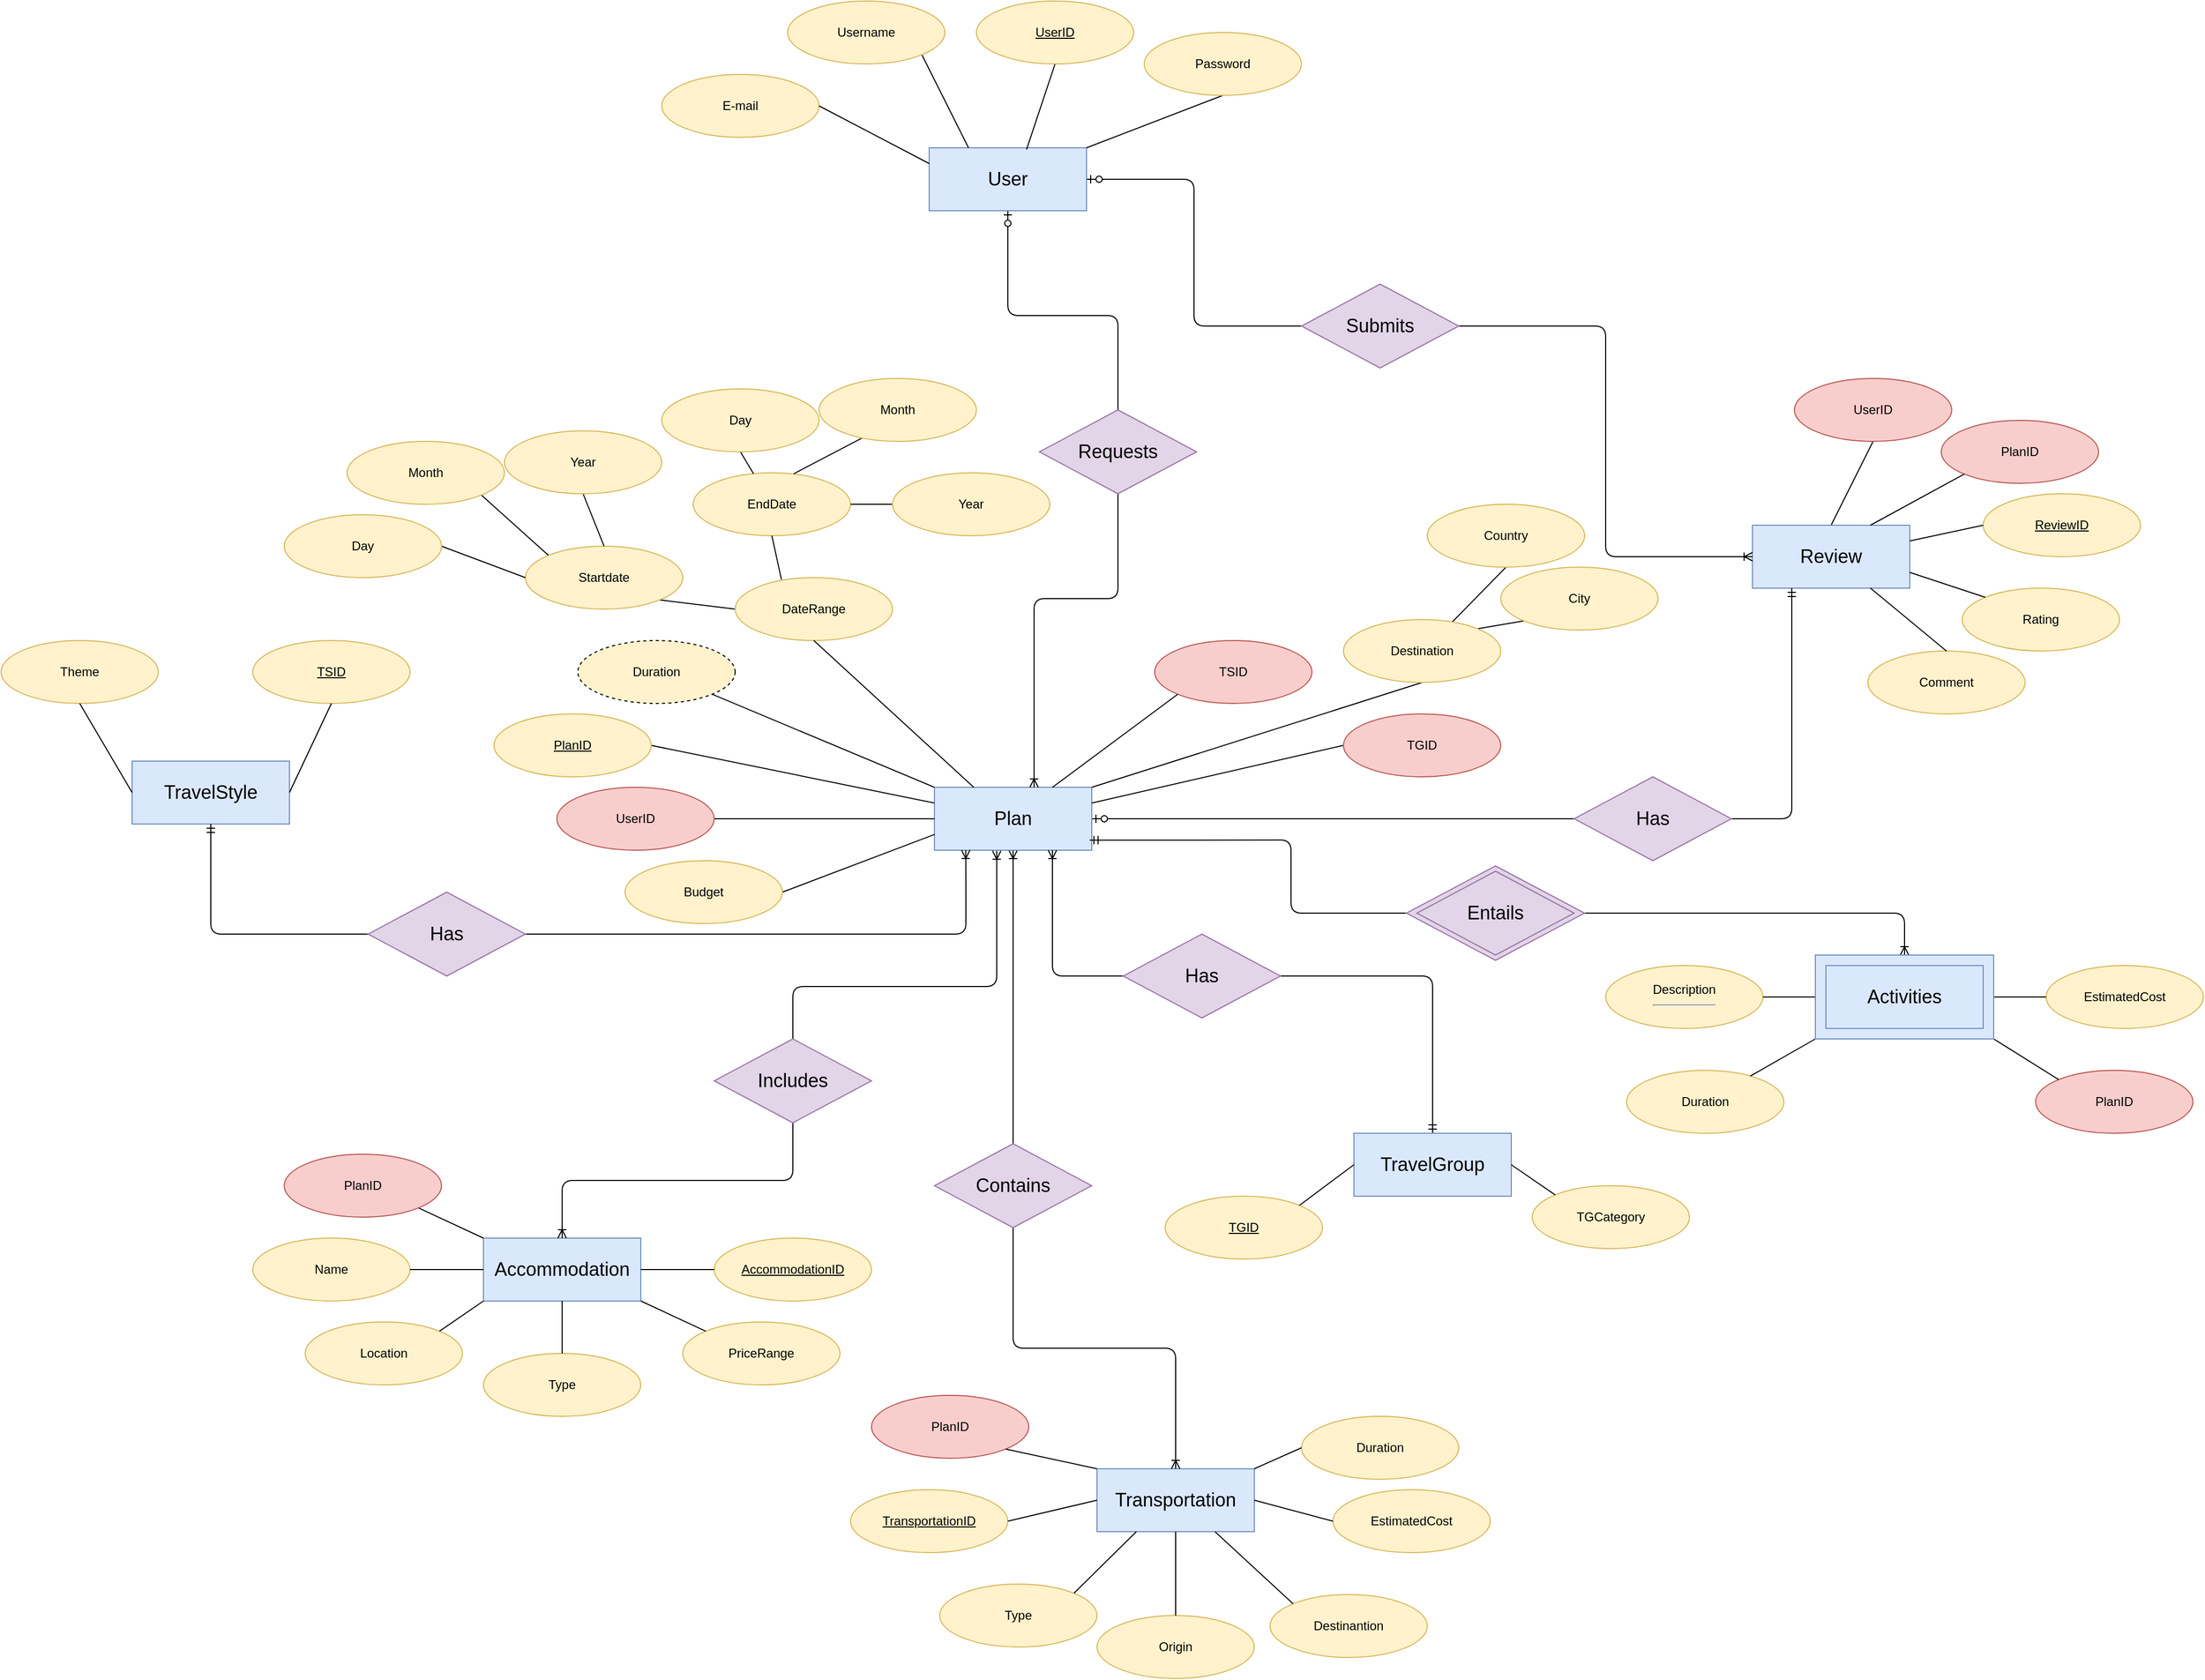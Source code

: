 <mxfile version="24.4.0" type="device">
  <diagram id="R2lEEEUBdFMjLlhIrx00" name="Page-1">
    <mxGraphModel dx="3500" dy="2097" grid="1" gridSize="10" guides="1" tooltips="1" connect="1" arrows="1" fold="1" page="1" pageScale="1" pageWidth="1920" pageHeight="1200" math="0" shadow="0" extFonts="Permanent Marker^https://fonts.googleapis.com/css?family=Permanent+Marker">
      <root>
        <mxCell id="0" />
        <mxCell id="1" parent="0" />
        <mxCell id="UQRfkEOlzrfQVvjRMX5c-15" style="edgeStyle=orthogonalEdgeStyle;rounded=1;orthogonalLoop=1;jettySize=auto;html=1;entryX=0.5;entryY=1;entryDx=0;entryDy=0;endArrow=ERzeroToOne;endFill=0;exitX=0.5;exitY=0;exitDx=0;exitDy=0;curved=0;" parent="1" source="UQRfkEOlzrfQVvjRMX5c-13" target="6jxhnNfjv8f81NzVHh5A-1" edge="1">
          <mxGeometry relative="1" as="geometry">
            <mxPoint x="830" y="700" as="sourcePoint" />
            <Array as="points">
              <mxPoint x="1305" y="560" />
              <mxPoint x="1200" y="560" />
            </Array>
          </mxGeometry>
        </mxCell>
        <mxCell id="UQRfkEOlzrfQVvjRMX5c-19" style="edgeStyle=orthogonalEdgeStyle;rounded=1;orthogonalLoop=1;jettySize=auto;html=1;exitX=0;exitY=0.5;exitDx=0;exitDy=0;entryX=1;entryY=0.5;entryDx=0;entryDy=0;endArrow=ERzeroToOne;endFill=0;curved=0;" parent="1" source="UQRfkEOlzrfQVvjRMX5c-18" target="6jxhnNfjv8f81NzVHh5A-1" edge="1">
          <mxGeometry relative="1" as="geometry">
            <mxPoint x="1470" y="500" as="targetPoint" />
          </mxGeometry>
        </mxCell>
        <mxCell id="6jxhnNfjv8f81NzVHh5A-1" value="&lt;font style=&quot;font-size: 18px;&quot;&gt;User&lt;/font&gt;" style="rounded=0;whiteSpace=wrap;html=1;fillColor=#dae8fc;strokeColor=#6c8ebf;" parent="1" vertex="1">
          <mxGeometry x="1125" y="400" width="150" height="60" as="geometry" />
        </mxCell>
        <mxCell id="UQRfkEOlzrfQVvjRMX5c-26" style="edgeStyle=orthogonalEdgeStyle;rounded=1;orthogonalLoop=1;jettySize=auto;html=1;exitX=0.5;exitY=0;exitDx=0;exitDy=0;entryX=0.5;entryY=1;entryDx=0;entryDy=0;endArrow=ERoneToMany;endFill=0;curved=0;" parent="1" source="UQRfkEOlzrfQVvjRMX5c-21" target="UQRfkEOlzrfQVvjRMX5c-1" edge="1">
          <mxGeometry relative="1" as="geometry" />
        </mxCell>
        <mxCell id="EjLKQ6Hcr3rjrkump423-1" style="edgeStyle=orthogonalEdgeStyle;rounded=1;orthogonalLoop=1;jettySize=auto;html=1;entryX=1;entryY=0.5;entryDx=0;entryDy=0;exitX=0;exitY=0.5;exitDx=0;exitDy=0;endArrow=ERzeroToOne;endFill=0;curved=0;" parent="1" source="EjLKQ6Hcr3rjrkump423-2" target="UQRfkEOlzrfQVvjRMX5c-1" edge="1">
          <mxGeometry relative="1" as="geometry">
            <mxPoint x="1710" y="1040" as="sourcePoint" />
            <Array as="points">
              <mxPoint x="1590" y="1040" />
              <mxPoint x="1590" y="1040" />
            </Array>
          </mxGeometry>
        </mxCell>
        <mxCell id="UQRfkEOlzrfQVvjRMX5c-1" value="&lt;font style=&quot;font-size: 18px;&quot;&gt;Plan&lt;/font&gt;" style="rounded=0;whiteSpace=wrap;html=1;fillColor=#dae8fc;strokeColor=#6c8ebf;" parent="1" vertex="1">
          <mxGeometry x="1130" y="1010" width="150" height="60" as="geometry" />
        </mxCell>
        <mxCell id="UQRfkEOlzrfQVvjRMX5c-3" value="&lt;font style=&quot;font-size: 18px;&quot;&gt;Accommodation&lt;/font&gt;" style="rounded=0;whiteSpace=wrap;html=1;fillColor=#dae8fc;strokeColor=#6c8ebf;" parent="1" vertex="1">
          <mxGeometry x="700" y="1440" width="150" height="60" as="geometry" />
        </mxCell>
        <mxCell id="UQRfkEOlzrfQVvjRMX5c-4" value="&lt;font style=&quot;font-size: 18px;&quot;&gt;Transportation&lt;/font&gt;" style="rounded=0;whiteSpace=wrap;html=1;fillColor=#dae8fc;strokeColor=#6c8ebf;" parent="1" vertex="1">
          <mxGeometry x="1285" y="1660" width="150" height="60" as="geometry" />
        </mxCell>
        <mxCell id="EjLKQ6Hcr3rjrkump423-6" style="rounded=0;orthogonalLoop=1;jettySize=auto;html=1;exitX=0.5;exitY=0;exitDx=0;exitDy=0;entryX=0.5;entryY=1;entryDx=0;entryDy=0;endArrow=none;endFill=0;" parent="1" source="UQRfkEOlzrfQVvjRMX5c-12" target="EjLKQ6Hcr3rjrkump423-5" edge="1">
          <mxGeometry relative="1" as="geometry" />
        </mxCell>
        <mxCell id="UQRfkEOlzrfQVvjRMX5c-12" value="&lt;font style=&quot;font-size: 18px;&quot;&gt;Review&lt;/font&gt;" style="rounded=0;whiteSpace=wrap;html=1;fillColor=#dae8fc;strokeColor=#6c8ebf;" parent="1" vertex="1">
          <mxGeometry x="1910" y="760" width="150" height="60" as="geometry" />
        </mxCell>
        <mxCell id="UQRfkEOlzrfQVvjRMX5c-16" style="edgeStyle=orthogonalEdgeStyle;rounded=1;orthogonalLoop=1;jettySize=auto;html=1;exitX=0.5;exitY=1;exitDx=0;exitDy=0;endArrow=ERoneToMany;endFill=0;curved=0;" parent="1" source="UQRfkEOlzrfQVvjRMX5c-13" target="UQRfkEOlzrfQVvjRMX5c-1" edge="1">
          <mxGeometry relative="1" as="geometry">
            <Array as="points">
              <mxPoint x="1305" y="830" />
              <mxPoint x="1225" y="830" />
            </Array>
          </mxGeometry>
        </mxCell>
        <mxCell id="UQRfkEOlzrfQVvjRMX5c-13" value="&lt;font style=&quot;font-size: 18px;&quot;&gt;Requests&lt;/font&gt;" style="rhombus;whiteSpace=wrap;html=1;fillColor=#e1d5e7;strokeColor=#9673a6;" parent="1" vertex="1">
          <mxGeometry x="1230" y="650" width="150" height="80" as="geometry" />
        </mxCell>
        <mxCell id="UQRfkEOlzrfQVvjRMX5c-20" style="edgeStyle=orthogonalEdgeStyle;rounded=1;orthogonalLoop=1;jettySize=auto;html=1;exitX=1;exitY=0.5;exitDx=0;exitDy=0;entryX=0;entryY=0.5;entryDx=0;entryDy=0;endArrow=ERoneToMany;endFill=0;curved=0;" parent="1" source="UQRfkEOlzrfQVvjRMX5c-18" target="UQRfkEOlzrfQVvjRMX5c-12" edge="1">
          <mxGeometry relative="1" as="geometry" />
        </mxCell>
        <mxCell id="UQRfkEOlzrfQVvjRMX5c-18" value="&lt;font style=&quot;font-size: 18px;&quot;&gt;Submits&lt;/font&gt;" style="rhombus;whiteSpace=wrap;html=1;fillColor=#e1d5e7;strokeColor=#9673a6;" parent="1" vertex="1">
          <mxGeometry x="1480" y="530" width="150" height="80" as="geometry" />
        </mxCell>
        <mxCell id="UQRfkEOlzrfQVvjRMX5c-27" style="edgeStyle=orthogonalEdgeStyle;rounded=1;orthogonalLoop=1;jettySize=auto;html=1;exitX=0.5;exitY=1;exitDx=0;exitDy=0;entryX=0.5;entryY=0;entryDx=0;entryDy=0;endArrow=ERoneToMany;endFill=0;curved=0;" parent="1" source="UQRfkEOlzrfQVvjRMX5c-21" target="UQRfkEOlzrfQVvjRMX5c-4" edge="1">
          <mxGeometry relative="1" as="geometry" />
        </mxCell>
        <mxCell id="UQRfkEOlzrfQVvjRMX5c-21" value="&lt;font style=&quot;font-size: 18px;&quot;&gt;Contains&lt;/font&gt;" style="rhombus;whiteSpace=wrap;html=1;fillColor=#e1d5e7;strokeColor=#9673a6;" parent="1" vertex="1">
          <mxGeometry x="1130" y="1350" width="150" height="80" as="geometry" />
        </mxCell>
        <mxCell id="UQRfkEOlzrfQVvjRMX5c-29" style="edgeStyle=orthogonalEdgeStyle;rounded=1;orthogonalLoop=1;jettySize=auto;html=1;exitX=1;exitY=0.5;exitDx=0;exitDy=0;entryX=0.5;entryY=0;entryDx=0;entryDy=0;endArrow=ERoneToMany;endFill=0;curved=0;" parent="1" source="UQRfkEOlzrfQVvjRMX5c-22" target="CbJjqBj2suY3-Hmp5YB--5" edge="1">
          <mxGeometry relative="1" as="geometry" />
        </mxCell>
        <mxCell id="CbJjqBj2suY3-Hmp5YB--3" style="edgeStyle=orthogonalEdgeStyle;rounded=1;orthogonalLoop=1;jettySize=auto;html=1;exitX=0;exitY=0.5;exitDx=0;exitDy=0;entryX=0.987;entryY=0.839;entryDx=0;entryDy=0;entryPerimeter=0;endArrow=ERmandOne;endFill=0;curved=0;" parent="1" source="UQRfkEOlzrfQVvjRMX5c-22" target="UQRfkEOlzrfQVvjRMX5c-1" edge="1">
          <mxGeometry relative="1" as="geometry">
            <mxPoint x="1300" y="1080" as="targetPoint" />
            <Array as="points">
              <mxPoint x="1470" y="1130" />
              <mxPoint x="1470" y="1060" />
            </Array>
          </mxGeometry>
        </mxCell>
        <mxCell id="UQRfkEOlzrfQVvjRMX5c-24" style="edgeStyle=orthogonalEdgeStyle;rounded=1;orthogonalLoop=1;jettySize=auto;html=1;endArrow=ERoneToMany;endFill=0;strokeWidth=1;curved=0;exitX=0.5;exitY=0;exitDx=0;exitDy=0;entryX=0.396;entryY=1.01;entryDx=0;entryDy=0;entryPerimeter=0;" parent="1" source="UQRfkEOlzrfQVvjRMX5c-23" target="UQRfkEOlzrfQVvjRMX5c-1" edge="1">
          <mxGeometry relative="1" as="geometry">
            <mxPoint x="1005" y="1190" as="sourcePoint" />
            <mxPoint x="1195" y="1100" as="targetPoint" />
            <Array as="points">
              <mxPoint x="995" y="1200" />
              <mxPoint x="1190" y="1200" />
            </Array>
          </mxGeometry>
        </mxCell>
        <mxCell id="UQRfkEOlzrfQVvjRMX5c-25" style="edgeStyle=orthogonalEdgeStyle;rounded=1;orthogonalLoop=1;jettySize=auto;html=1;exitX=0.5;exitY=1;exitDx=0;exitDy=0;entryX=0.5;entryY=0;entryDx=0;entryDy=0;endArrow=ERoneToMany;endFill=0;curved=0;" parent="1" source="UQRfkEOlzrfQVvjRMX5c-23" target="UQRfkEOlzrfQVvjRMX5c-3" edge="1">
          <mxGeometry relative="1" as="geometry" />
        </mxCell>
        <mxCell id="UQRfkEOlzrfQVvjRMX5c-23" value="&lt;font style=&quot;font-size: 18px;&quot;&gt;Includes&lt;/font&gt;" style="rhombus;whiteSpace=wrap;html=1;fillColor=#e1d5e7;strokeColor=#9673a6;" parent="1" vertex="1">
          <mxGeometry x="920" y="1250" width="150" height="80" as="geometry" />
        </mxCell>
        <mxCell id="UQRfkEOlzrfQVvjRMX5c-36" style="rounded=0;orthogonalLoop=1;jettySize=auto;html=1;exitX=1;exitY=1;exitDx=0;exitDy=0;entryX=0.25;entryY=0;entryDx=0;entryDy=0;endArrow=none;endFill=0;" parent="1" source="UQRfkEOlzrfQVvjRMX5c-30" target="6jxhnNfjv8f81NzVHh5A-1" edge="1">
          <mxGeometry relative="1" as="geometry" />
        </mxCell>
        <mxCell id="UQRfkEOlzrfQVvjRMX5c-30" value="Username" style="ellipse;whiteSpace=wrap;html=1;fillColor=#fff2cc;strokeColor=#d6b656;" parent="1" vertex="1">
          <mxGeometry x="990" y="260" width="150" height="60" as="geometry" />
        </mxCell>
        <mxCell id="UQRfkEOlzrfQVvjRMX5c-31" value="E-mail" style="ellipse;whiteSpace=wrap;html=1;fillColor=#fff2cc;strokeColor=#d6b656;" parent="1" vertex="1">
          <mxGeometry x="870" y="330" width="150" height="60" as="geometry" />
        </mxCell>
        <mxCell id="UQRfkEOlzrfQVvjRMX5c-37" style="rounded=0;orthogonalLoop=1;jettySize=auto;html=1;exitX=0.5;exitY=1;exitDx=0;exitDy=0;entryX=1;entryY=0;entryDx=0;entryDy=0;endArrow=none;endFill=0;" parent="1" source="UQRfkEOlzrfQVvjRMX5c-32" target="6jxhnNfjv8f81NzVHh5A-1" edge="1">
          <mxGeometry relative="1" as="geometry" />
        </mxCell>
        <mxCell id="UQRfkEOlzrfQVvjRMX5c-32" value="Password" style="ellipse;whiteSpace=wrap;html=1;fillColor=#fff2cc;strokeColor=#d6b656;" parent="1" vertex="1">
          <mxGeometry x="1330" y="290" width="150" height="60" as="geometry" />
        </mxCell>
        <mxCell id="UQRfkEOlzrfQVvjRMX5c-38" style="rounded=0;orthogonalLoop=1;jettySize=auto;html=1;exitX=0.5;exitY=1;exitDx=0;exitDy=0;endArrow=none;endFill=0;entryX=0.619;entryY=0.026;entryDx=0;entryDy=0;entryPerimeter=0;" parent="1" source="UQRfkEOlzrfQVvjRMX5c-33" target="6jxhnNfjv8f81NzVHh5A-1" edge="1">
          <mxGeometry relative="1" as="geometry">
            <mxPoint x="1210" y="630" as="targetPoint" />
          </mxGeometry>
        </mxCell>
        <mxCell id="UQRfkEOlzrfQVvjRMX5c-33" value="&lt;u&gt;UserID&lt;/u&gt;" style="ellipse;whiteSpace=wrap;html=1;fillColor=#fff2cc;strokeColor=#d6b656;" parent="1" vertex="1">
          <mxGeometry x="1170" y="260" width="150" height="60" as="geometry" />
        </mxCell>
        <mxCell id="UQRfkEOlzrfQVvjRMX5c-35" value="" style="endArrow=none;html=1;rounded=0;exitX=1;exitY=0.5;exitDx=0;exitDy=0;entryX=0;entryY=0.25;entryDx=0;entryDy=0;" parent="1" source="UQRfkEOlzrfQVvjRMX5c-31" target="6jxhnNfjv8f81NzVHh5A-1" edge="1">
          <mxGeometry width="50" height="50" relative="1" as="geometry">
            <mxPoint x="1170" y="770" as="sourcePoint" />
            <mxPoint x="1220" y="720" as="targetPoint" />
          </mxGeometry>
        </mxCell>
        <mxCell id="UQRfkEOlzrfQVvjRMX5c-59" style="rounded=0;orthogonalLoop=1;jettySize=auto;html=1;exitX=1;exitY=0.5;exitDx=0;exitDy=0;entryX=0;entryY=0.5;entryDx=0;entryDy=0;endArrow=none;endFill=0;" parent="1" source="UQRfkEOlzrfQVvjRMX5c-39" target="UQRfkEOlzrfQVvjRMX5c-1" edge="1">
          <mxGeometry relative="1" as="geometry" />
        </mxCell>
        <mxCell id="UQRfkEOlzrfQVvjRMX5c-39" value="UserID" style="ellipse;textShadow=0;whiteSpace=wrap;horizontal=1;verticalAlign=middle;fontStyle=0;html=1;fillColor=#f8cecc;strokeColor=#b85450;" parent="1" vertex="1">
          <mxGeometry x="770" y="1010" width="150" height="60" as="geometry" />
        </mxCell>
        <mxCell id="UQRfkEOlzrfQVvjRMX5c-58" style="rounded=0;orthogonalLoop=1;jettySize=auto;html=1;exitX=1;exitY=0.5;exitDx=0;exitDy=0;entryX=0;entryY=0.25;entryDx=0;entryDy=0;endArrow=none;endFill=0;" parent="1" source="UQRfkEOlzrfQVvjRMX5c-40" target="UQRfkEOlzrfQVvjRMX5c-1" edge="1">
          <mxGeometry relative="1" as="geometry" />
        </mxCell>
        <mxCell id="UQRfkEOlzrfQVvjRMX5c-40" value="&lt;u&gt;PlanID&lt;/u&gt;" style="ellipse;whiteSpace=wrap;html=1;fillColor=#fff2cc;strokeColor=#d6b656;" parent="1" vertex="1">
          <mxGeometry x="710" y="940" width="150" height="60" as="geometry" />
        </mxCell>
        <mxCell id="UQRfkEOlzrfQVvjRMX5c-41" value="EndDate" style="ellipse;whiteSpace=wrap;html=1;fillColor=#fff2cc;strokeColor=#d6b656;" parent="1" vertex="1">
          <mxGeometry x="900" y="710" width="150" height="60" as="geometry" />
        </mxCell>
        <mxCell id="EjLKQ6Hcr3rjrkump423-22" style="rounded=0;orthogonalLoop=1;jettySize=auto;html=1;exitX=1;exitY=1;exitDx=0;exitDy=0;entryX=0;entryY=0.5;entryDx=0;entryDy=0;endArrow=none;endFill=0;" parent="1" source="UQRfkEOlzrfQVvjRMX5c-42" target="EjLKQ6Hcr3rjrkump423-20" edge="1">
          <mxGeometry relative="1" as="geometry" />
        </mxCell>
        <mxCell id="UQRfkEOlzrfQVvjRMX5c-42" value="Startdate" style="ellipse;whiteSpace=wrap;html=1;fillColor=#fff2cc;strokeColor=#d6b656;" parent="1" vertex="1">
          <mxGeometry x="740" y="780" width="150" height="60" as="geometry" />
        </mxCell>
        <mxCell id="UQRfkEOlzrfQVvjRMX5c-60" style="rounded=0;orthogonalLoop=1;jettySize=auto;html=1;exitX=1;exitY=0.5;exitDx=0;exitDy=0;entryX=0;entryY=0.75;entryDx=0;entryDy=0;endArrow=none;endFill=0;" parent="1" source="UQRfkEOlzrfQVvjRMX5c-48" target="UQRfkEOlzrfQVvjRMX5c-1" edge="1">
          <mxGeometry relative="1" as="geometry" />
        </mxCell>
        <mxCell id="UQRfkEOlzrfQVvjRMX5c-48" value="Budget" style="ellipse;whiteSpace=wrap;html=1;fillColor=#fff2cc;strokeColor=#d6b656;" parent="1" vertex="1">
          <mxGeometry x="835" y="1080" width="150" height="60" as="geometry" />
        </mxCell>
        <mxCell id="UQRfkEOlzrfQVvjRMX5c-63" style="rounded=0;orthogonalLoop=1;jettySize=auto;html=1;exitX=0;exitY=0.5;exitDx=0;exitDy=0;entryX=1;entryY=0.25;entryDx=0;entryDy=0;endArrow=none;endFill=0;" parent="1" source="UQRfkEOlzrfQVvjRMX5c-49" target="UQRfkEOlzrfQVvjRMX5c-1" edge="1">
          <mxGeometry relative="1" as="geometry" />
        </mxCell>
        <mxCell id="UQRfkEOlzrfQVvjRMX5c-49" value="TGID" style="ellipse;whiteSpace=wrap;html=1;fillColor=#f8cecc;strokeColor=#b85450;" parent="1" vertex="1">
          <mxGeometry x="1520" y="940" width="150" height="60" as="geometry" />
        </mxCell>
        <mxCell id="UQRfkEOlzrfQVvjRMX5c-50" value="TSID" style="ellipse;whiteSpace=wrap;html=1;fillColor=#f8cecc;strokeColor=#b85450;" parent="1" vertex="1">
          <mxGeometry x="1340" y="870" width="150" height="60" as="geometry" />
        </mxCell>
        <mxCell id="UQRfkEOlzrfQVvjRMX5c-55" style="rounded=0;orthogonalLoop=1;jettySize=auto;html=1;exitX=0.683;exitY=0.061;exitDx=0;exitDy=0;entryX=0.5;entryY=1;entryDx=0;entryDy=0;endArrow=none;endFill=0;exitPerimeter=0;" parent="1" source="UQRfkEOlzrfQVvjRMX5c-52" target="UQRfkEOlzrfQVvjRMX5c-53" edge="1">
          <mxGeometry relative="1" as="geometry" />
        </mxCell>
        <mxCell id="UQRfkEOlzrfQVvjRMX5c-56" style="rounded=0;orthogonalLoop=1;jettySize=auto;html=1;exitX=1;exitY=0;exitDx=0;exitDy=0;entryX=0;entryY=1;entryDx=0;entryDy=0;endArrow=none;endFill=0;" parent="1" source="UQRfkEOlzrfQVvjRMX5c-52" target="UQRfkEOlzrfQVvjRMX5c-54" edge="1">
          <mxGeometry relative="1" as="geometry" />
        </mxCell>
        <mxCell id="UQRfkEOlzrfQVvjRMX5c-62" style="rounded=0;orthogonalLoop=1;jettySize=auto;html=1;exitX=0.5;exitY=1;exitDx=0;exitDy=0;entryX=1;entryY=0;entryDx=0;entryDy=0;endArrow=none;endFill=0;" parent="1" source="UQRfkEOlzrfQVvjRMX5c-52" target="UQRfkEOlzrfQVvjRMX5c-1" edge="1">
          <mxGeometry relative="1" as="geometry" />
        </mxCell>
        <mxCell id="UQRfkEOlzrfQVvjRMX5c-52" value="Destination" style="ellipse;whiteSpace=wrap;html=1;fillColor=#fff2cc;strokeColor=#d6b656;" parent="1" vertex="1">
          <mxGeometry x="1520" y="850" width="150" height="60" as="geometry" />
        </mxCell>
        <mxCell id="UQRfkEOlzrfQVvjRMX5c-53" value="Country" style="ellipse;whiteSpace=wrap;html=1;fillColor=#fff2cc;strokeColor=#d6b656;" parent="1" vertex="1">
          <mxGeometry x="1600" y="740" width="150" height="60" as="geometry" />
        </mxCell>
        <mxCell id="UQRfkEOlzrfQVvjRMX5c-54" value="City" style="ellipse;whiteSpace=wrap;html=1;fillColor=#fff2cc;strokeColor=#d6b656;" parent="1" vertex="1">
          <mxGeometry x="1670" y="800" width="150" height="60" as="geometry" />
        </mxCell>
        <mxCell id="UQRfkEOlzrfQVvjRMX5c-61" style="rounded=0;orthogonalLoop=1;jettySize=auto;html=1;exitX=0;exitY=1;exitDx=0;exitDy=0;entryX=0.75;entryY=0;entryDx=0;entryDy=0;endArrow=none;endFill=0;" parent="1" source="UQRfkEOlzrfQVvjRMX5c-50" target="UQRfkEOlzrfQVvjRMX5c-1" edge="1">
          <mxGeometry relative="1" as="geometry" />
        </mxCell>
        <mxCell id="UQRfkEOlzrfQVvjRMX5c-66" value="EstimatedCost" style="ellipse;whiteSpace=wrap;html=1;fillColor=#fff2cc;strokeColor=#d6b656;" parent="1" vertex="1">
          <mxGeometry x="2190" y="1180" width="150" height="60" as="geometry" />
        </mxCell>
        <mxCell id="UQRfkEOlzrfQVvjRMX5c-67" value="PlanID" style="ellipse;whiteSpace=wrap;html=1;fillColor=#f8cecc;strokeColor=#b85450;" parent="1" vertex="1">
          <mxGeometry x="2180" y="1280" width="150" height="60" as="geometry" />
        </mxCell>
        <mxCell id="UQRfkEOlzrfQVvjRMX5c-68" value="Duration" style="ellipse;whiteSpace=wrap;html=1;fillColor=#fff2cc;strokeColor=#d6b656;" parent="1" vertex="1">
          <mxGeometry x="1790" y="1280" width="150" height="60" as="geometry" />
        </mxCell>
        <mxCell id="UQRfkEOlzrfQVvjRMX5c-69" value="Description&lt;hr&gt;" style="ellipse;whiteSpace=wrap;html=1;fillColor=#fff2cc;strokeColor=#d6b656;verticalAlign=middle;" parent="1" vertex="1">
          <mxGeometry x="1770" y="1180" width="150" height="60" as="geometry" />
        </mxCell>
        <mxCell id="UQRfkEOlzrfQVvjRMX5c-71" value="" style="endArrow=none;html=1;rounded=0;exitX=1;exitY=0.5;exitDx=0;exitDy=0;entryX=0;entryY=0.5;entryDx=0;entryDy=0;" parent="1" source="UQRfkEOlzrfQVvjRMX5c-69" target="CbJjqBj2suY3-Hmp5YB--5" edge="1">
          <mxGeometry width="50" height="50" relative="1" as="geometry">
            <mxPoint x="2010" y="1220" as="sourcePoint" />
            <mxPoint x="2060" y="1170" as="targetPoint" />
          </mxGeometry>
        </mxCell>
        <mxCell id="UQRfkEOlzrfQVvjRMX5c-72" value="" style="endArrow=none;html=1;rounded=0;entryX=0;entryY=1;entryDx=0;entryDy=0;" parent="1" source="UQRfkEOlzrfQVvjRMX5c-68" target="CbJjqBj2suY3-Hmp5YB--5" edge="1">
          <mxGeometry width="50" height="50" relative="1" as="geometry">
            <mxPoint x="2010" y="1220" as="sourcePoint" />
            <mxPoint x="2030" y="1270" as="targetPoint" />
          </mxGeometry>
        </mxCell>
        <mxCell id="UQRfkEOlzrfQVvjRMX5c-74" value="" style="endArrow=none;html=1;rounded=0;entryX=0;entryY=0.5;entryDx=0;entryDy=0;exitX=1;exitY=0.5;exitDx=0;exitDy=0;" parent="1" source="CbJjqBj2suY3-Hmp5YB--5" target="UQRfkEOlzrfQVvjRMX5c-66" edge="1">
          <mxGeometry width="50" height="50" relative="1" as="geometry">
            <mxPoint x="2440" y="1300" as="sourcePoint" />
            <mxPoint x="2190" y="1210" as="targetPoint" />
          </mxGeometry>
        </mxCell>
        <mxCell id="UQRfkEOlzrfQVvjRMX5c-76" value="" style="endArrow=none;html=1;rounded=0;entryX=1;entryY=1;entryDx=0;entryDy=0;exitX=0;exitY=0;exitDx=0;exitDy=0;" parent="1" source="UQRfkEOlzrfQVvjRMX5c-67" target="CbJjqBj2suY3-Hmp5YB--5" edge="1">
          <mxGeometry width="50" height="50" relative="1" as="geometry">
            <mxPoint x="2230" y="1400" as="sourcePoint" />
            <mxPoint x="2280" y="1350" as="targetPoint" />
          </mxGeometry>
        </mxCell>
        <mxCell id="UQRfkEOlzrfQVvjRMX5c-77" value="PriceRange" style="ellipse;whiteSpace=wrap;html=1;fillColor=#fff2cc;strokeColor=#d6b656;" parent="1" vertex="1">
          <mxGeometry x="890" y="1520" width="150" height="60" as="geometry" />
        </mxCell>
        <mxCell id="UQRfkEOlzrfQVvjRMX5c-78" value="Type" style="ellipse;whiteSpace=wrap;html=1;fillColor=#fff2cc;strokeColor=#d6b656;" parent="1" vertex="1">
          <mxGeometry x="700" y="1550" width="150" height="60" as="geometry" />
        </mxCell>
        <mxCell id="UQRfkEOlzrfQVvjRMX5c-79" value="Location" style="ellipse;whiteSpace=wrap;html=1;fillColor=#fff2cc;strokeColor=#d6b656;" parent="1" vertex="1">
          <mxGeometry x="530" y="1520" width="150" height="60" as="geometry" />
        </mxCell>
        <mxCell id="UQRfkEOlzrfQVvjRMX5c-80" value="Name" style="ellipse;whiteSpace=wrap;html=1;fillColor=#fff2cc;strokeColor=#d6b656;" parent="1" vertex="1">
          <mxGeometry x="480" y="1440" width="150" height="60" as="geometry" />
        </mxCell>
        <mxCell id="UQRfkEOlzrfQVvjRMX5c-81" value="&lt;u&gt;AccommodationID&lt;/u&gt;" style="ellipse;whiteSpace=wrap;html=1;fillColor=#fff2cc;strokeColor=#d6b656;" parent="1" vertex="1">
          <mxGeometry x="920" y="1440" width="150" height="60" as="geometry" />
        </mxCell>
        <mxCell id="UQRfkEOlzrfQVvjRMX5c-82" value="" style="endArrow=none;html=1;rounded=0;entryX=0;entryY=0.5;entryDx=0;entryDy=0;exitX=1;exitY=0.5;exitDx=0;exitDy=0;" parent="1" source="UQRfkEOlzrfQVvjRMX5c-3" target="UQRfkEOlzrfQVvjRMX5c-81" edge="1">
          <mxGeometry width="50" height="50" relative="1" as="geometry">
            <mxPoint x="940" y="1710" as="sourcePoint" />
            <mxPoint x="990" y="1660" as="targetPoint" />
          </mxGeometry>
        </mxCell>
        <mxCell id="UQRfkEOlzrfQVvjRMX5c-83" value="" style="endArrow=none;html=1;rounded=0;entryX=0.5;entryY=0;entryDx=0;entryDy=0;exitX=0.5;exitY=1;exitDx=0;exitDy=0;" parent="1" source="UQRfkEOlzrfQVvjRMX5c-3" target="UQRfkEOlzrfQVvjRMX5c-78" edge="1">
          <mxGeometry width="50" height="50" relative="1" as="geometry">
            <mxPoint x="930" y="1660" as="sourcePoint" />
            <mxPoint x="980" y="1610" as="targetPoint" />
          </mxGeometry>
        </mxCell>
        <mxCell id="UQRfkEOlzrfQVvjRMX5c-84" value="" style="endArrow=none;html=1;rounded=0;entryX=0;entryY=0;entryDx=0;entryDy=0;exitX=1;exitY=1;exitDx=0;exitDy=0;" parent="1" source="UQRfkEOlzrfQVvjRMX5c-3" target="UQRfkEOlzrfQVvjRMX5c-77" edge="1">
          <mxGeometry width="50" height="50" relative="1" as="geometry">
            <mxPoint x="1090" y="1580" as="sourcePoint" />
            <mxPoint x="1140" y="1530" as="targetPoint" />
          </mxGeometry>
        </mxCell>
        <mxCell id="UQRfkEOlzrfQVvjRMX5c-86" value="" style="endArrow=none;html=1;rounded=0;entryX=1;entryY=0;entryDx=0;entryDy=0;exitX=0;exitY=1;exitDx=0;exitDy=0;" parent="1" source="UQRfkEOlzrfQVvjRMX5c-3" target="UQRfkEOlzrfQVvjRMX5c-79" edge="1">
          <mxGeometry width="50" height="50" relative="1" as="geometry">
            <mxPoint x="590" y="1650" as="sourcePoint" />
            <mxPoint x="640" y="1600" as="targetPoint" />
          </mxGeometry>
        </mxCell>
        <mxCell id="UQRfkEOlzrfQVvjRMX5c-88" value="" style="endArrow=none;html=1;rounded=0;exitX=1;exitY=0.5;exitDx=0;exitDy=0;entryX=0;entryY=0.5;entryDx=0;entryDy=0;" parent="1" source="UQRfkEOlzrfQVvjRMX5c-80" target="UQRfkEOlzrfQVvjRMX5c-3" edge="1">
          <mxGeometry width="50" height="50" relative="1" as="geometry">
            <mxPoint x="630" y="1450" as="sourcePoint" />
            <mxPoint x="680" y="1400" as="targetPoint" />
          </mxGeometry>
        </mxCell>
        <mxCell id="UQRfkEOlzrfQVvjRMX5c-90" style="rounded=0;orthogonalLoop=1;jettySize=auto;html=1;exitX=1;exitY=1;exitDx=0;exitDy=0;entryX=0;entryY=0;entryDx=0;entryDy=0;endArrow=none;endFill=0;" parent="1" source="UQRfkEOlzrfQVvjRMX5c-89" target="UQRfkEOlzrfQVvjRMX5c-3" edge="1">
          <mxGeometry relative="1" as="geometry" />
        </mxCell>
        <mxCell id="UQRfkEOlzrfQVvjRMX5c-89" value="PlanID" style="ellipse;whiteSpace=wrap;html=1;fillColor=#f8cecc;strokeColor=#b85450;" parent="1" vertex="1">
          <mxGeometry x="510" y="1360" width="150" height="60" as="geometry" />
        </mxCell>
        <mxCell id="UQRfkEOlzrfQVvjRMX5c-91" value="Duration" style="ellipse;whiteSpace=wrap;html=1;fillColor=#fff2cc;strokeColor=#d6b656;" parent="1" vertex="1">
          <mxGeometry x="1480" y="1610" width="150" height="60" as="geometry" />
        </mxCell>
        <mxCell id="UQRfkEOlzrfQVvjRMX5c-92" value="Origin" style="ellipse;whiteSpace=wrap;html=1;fillColor=#fff2cc;strokeColor=#d6b656;" parent="1" vertex="1">
          <mxGeometry x="1285" y="1800" width="150" height="60" as="geometry" />
        </mxCell>
        <mxCell id="UQRfkEOlzrfQVvjRMX5c-93" value="Destinantion" style="ellipse;whiteSpace=wrap;html=1;fillColor=#fff2cc;strokeColor=#d6b656;" parent="1" vertex="1">
          <mxGeometry x="1450" y="1780" width="150" height="60" as="geometry" />
        </mxCell>
        <mxCell id="UQRfkEOlzrfQVvjRMX5c-94" value="Type" style="ellipse;whiteSpace=wrap;html=1;fillColor=#fff2cc;strokeColor=#d6b656;" parent="1" vertex="1">
          <mxGeometry x="1135" y="1770" width="150" height="60" as="geometry" />
        </mxCell>
        <mxCell id="UQRfkEOlzrfQVvjRMX5c-95" value="TransportationID" style="ellipse;whiteSpace=wrap;html=1;fillColor=#fff2cc;strokeColor=#d6b656;fontStyle=4" parent="1" vertex="1">
          <mxGeometry x="1050" y="1680" width="150" height="60" as="geometry" />
        </mxCell>
        <mxCell id="UQRfkEOlzrfQVvjRMX5c-96" value="EstimatedCost" style="ellipse;whiteSpace=wrap;html=1;fillColor=#fff2cc;strokeColor=#d6b656;" parent="1" vertex="1">
          <mxGeometry x="1510" y="1680" width="150" height="60" as="geometry" />
        </mxCell>
        <mxCell id="UQRfkEOlzrfQVvjRMX5c-97" value="PlanID" style="ellipse;whiteSpace=wrap;html=1;fillColor=#f8cecc;strokeColor=#b85450;" parent="1" vertex="1">
          <mxGeometry x="1070" y="1590" width="150" height="60" as="geometry" />
        </mxCell>
        <mxCell id="UQRfkEOlzrfQVvjRMX5c-99" value="" style="endArrow=none;html=1;rounded=0;entryX=0;entryY=0;entryDx=0;entryDy=0;exitX=1;exitY=1;exitDx=0;exitDy=0;" parent="1" source="UQRfkEOlzrfQVvjRMX5c-97" target="UQRfkEOlzrfQVvjRMX5c-4" edge="1">
          <mxGeometry width="50" height="50" relative="1" as="geometry">
            <mxPoint x="1230" y="1630" as="sourcePoint" />
            <mxPoint x="1280" y="1580" as="targetPoint" />
          </mxGeometry>
        </mxCell>
        <mxCell id="UQRfkEOlzrfQVvjRMX5c-100" value="" style="endArrow=none;html=1;rounded=0;exitX=1;exitY=0.5;exitDx=0;exitDy=0;entryX=0;entryY=0.5;entryDx=0;entryDy=0;" parent="1" source="UQRfkEOlzrfQVvjRMX5c-95" target="UQRfkEOlzrfQVvjRMX5c-4" edge="1">
          <mxGeometry width="50" height="50" relative="1" as="geometry">
            <mxPoint x="1230" y="1630" as="sourcePoint" />
            <mxPoint x="1280" y="1580" as="targetPoint" />
          </mxGeometry>
        </mxCell>
        <mxCell id="UQRfkEOlzrfQVvjRMX5c-101" value="" style="endArrow=none;html=1;rounded=0;entryX=0;entryY=0.5;entryDx=0;entryDy=0;exitX=1;exitY=0.5;exitDx=0;exitDy=0;" parent="1" source="UQRfkEOlzrfQVvjRMX5c-4" target="UQRfkEOlzrfQVvjRMX5c-96" edge="1">
          <mxGeometry width="50" height="50" relative="1" as="geometry">
            <mxPoint x="1440" y="1630" as="sourcePoint" />
            <mxPoint x="1320" y="1580" as="targetPoint" />
          </mxGeometry>
        </mxCell>
        <mxCell id="UQRfkEOlzrfQVvjRMX5c-102" value="" style="endArrow=none;html=1;rounded=0;entryX=0;entryY=0.5;entryDx=0;entryDy=0;exitX=1;exitY=0;exitDx=0;exitDy=0;" parent="1" source="UQRfkEOlzrfQVvjRMX5c-4" target="UQRfkEOlzrfQVvjRMX5c-91" edge="1">
          <mxGeometry width="50" height="50" relative="1" as="geometry">
            <mxPoint x="1220" y="1580" as="sourcePoint" />
            <mxPoint x="1270" y="1530" as="targetPoint" />
          </mxGeometry>
        </mxCell>
        <mxCell id="UQRfkEOlzrfQVvjRMX5c-103" value="" style="endArrow=none;html=1;rounded=0;entryX=1;entryY=0;entryDx=0;entryDy=0;exitX=0.25;exitY=1;exitDx=0;exitDy=0;" parent="1" source="UQRfkEOlzrfQVvjRMX5c-4" target="UQRfkEOlzrfQVvjRMX5c-94" edge="1">
          <mxGeometry width="50" height="50" relative="1" as="geometry">
            <mxPoint x="1160" y="1920" as="sourcePoint" />
            <mxPoint x="1210" y="1870" as="targetPoint" />
          </mxGeometry>
        </mxCell>
        <mxCell id="UQRfkEOlzrfQVvjRMX5c-104" value="" style="endArrow=none;html=1;rounded=0;entryX=0.5;entryY=0;entryDx=0;entryDy=0;exitX=0.5;exitY=1;exitDx=0;exitDy=0;" parent="1" source="UQRfkEOlzrfQVvjRMX5c-4" target="UQRfkEOlzrfQVvjRMX5c-92" edge="1">
          <mxGeometry width="50" height="50" relative="1" as="geometry">
            <mxPoint x="1010" y="1850" as="sourcePoint" />
            <mxPoint x="1060" y="1800" as="targetPoint" />
          </mxGeometry>
        </mxCell>
        <mxCell id="UQRfkEOlzrfQVvjRMX5c-105" value="" style="endArrow=none;html=1;rounded=0;entryX=0;entryY=0;entryDx=0;entryDy=0;exitX=0.75;exitY=1;exitDx=0;exitDy=0;" parent="1" source="UQRfkEOlzrfQVvjRMX5c-4" target="UQRfkEOlzrfQVvjRMX5c-93" edge="1">
          <mxGeometry width="50" height="50" relative="1" as="geometry">
            <mxPoint x="940" y="1740" as="sourcePoint" />
            <mxPoint x="990" y="1690" as="targetPoint" />
          </mxGeometry>
        </mxCell>
        <mxCell id="UQRfkEOlzrfQVvjRMX5c-106" value="Comment" style="ellipse;whiteSpace=wrap;html=1;fillColor=#fff2cc;strokeColor=#d6b656;" parent="1" vertex="1">
          <mxGeometry x="2020" y="880" width="150" height="60" as="geometry" />
        </mxCell>
        <mxCell id="UQRfkEOlzrfQVvjRMX5c-107" value="Rating" style="ellipse;whiteSpace=wrap;html=1;fillColor=#fff2cc;strokeColor=#d6b656;" parent="1" vertex="1">
          <mxGeometry x="2110" y="820" width="150" height="60" as="geometry" />
        </mxCell>
        <mxCell id="UQRfkEOlzrfQVvjRMX5c-108" value="ReviewID" style="ellipse;whiteSpace=wrap;html=1;fillColor=#fff2cc;strokeColor=#d6b656;fontStyle=4" parent="1" vertex="1">
          <mxGeometry x="2130" y="730" width="150" height="60" as="geometry" />
        </mxCell>
        <mxCell id="UQRfkEOlzrfQVvjRMX5c-109" value="PlanID" style="ellipse;whiteSpace=wrap;html=1;fillColor=#f8cecc;strokeColor=#b85450;" parent="1" vertex="1">
          <mxGeometry x="2090" y="660" width="150" height="60" as="geometry" />
        </mxCell>
        <mxCell id="UQRfkEOlzrfQVvjRMX5c-110" value="" style="endArrow=none;html=1;rounded=0;entryX=0.5;entryY=0;entryDx=0;entryDy=0;exitX=0.75;exitY=1;exitDx=0;exitDy=0;" parent="1" source="UQRfkEOlzrfQVvjRMX5c-12" target="UQRfkEOlzrfQVvjRMX5c-106" edge="1">
          <mxGeometry width="50" height="50" relative="1" as="geometry">
            <mxPoint x="2090" y="1050" as="sourcePoint" />
            <mxPoint x="2140" y="1000" as="targetPoint" />
          </mxGeometry>
        </mxCell>
        <mxCell id="UQRfkEOlzrfQVvjRMX5c-111" value="" style="endArrow=none;html=1;rounded=0;entryX=0;entryY=0.5;entryDx=0;entryDy=0;exitX=1;exitY=0.25;exitDx=0;exitDy=0;" parent="1" source="UQRfkEOlzrfQVvjRMX5c-12" target="UQRfkEOlzrfQVvjRMX5c-108" edge="1">
          <mxGeometry width="50" height="50" relative="1" as="geometry">
            <mxPoint x="2080" y="820" as="sourcePoint" />
            <mxPoint x="2130" y="770" as="targetPoint" />
          </mxGeometry>
        </mxCell>
        <mxCell id="UQRfkEOlzrfQVvjRMX5c-112" value="" style="endArrow=none;html=1;rounded=0;entryX=0;entryY=0;entryDx=0;entryDy=0;exitX=1;exitY=0.75;exitDx=0;exitDy=0;" parent="1" source="UQRfkEOlzrfQVvjRMX5c-12" target="UQRfkEOlzrfQVvjRMX5c-107" edge="1">
          <mxGeometry width="50" height="50" relative="1" as="geometry">
            <mxPoint x="2060" y="840" as="sourcePoint" />
            <mxPoint x="2110" y="790" as="targetPoint" />
          </mxGeometry>
        </mxCell>
        <mxCell id="UQRfkEOlzrfQVvjRMX5c-113" value="" style="endArrow=none;html=1;rounded=0;entryX=0;entryY=1;entryDx=0;entryDy=0;exitX=0.75;exitY=0;exitDx=0;exitDy=0;" parent="1" source="UQRfkEOlzrfQVvjRMX5c-12" target="UQRfkEOlzrfQVvjRMX5c-109" edge="1">
          <mxGeometry width="50" height="50" relative="1" as="geometry">
            <mxPoint x="1790" y="720" as="sourcePoint" />
            <mxPoint x="1810" y="550" as="targetPoint" />
          </mxGeometry>
        </mxCell>
        <mxCell id="UQRfkEOlzrfQVvjRMX5c-141" style="edgeStyle=orthogonalEdgeStyle;rounded=1;orthogonalLoop=1;jettySize=auto;html=1;exitX=1;exitY=0.5;exitDx=0;exitDy=0;entryX=0.5;entryY=0;entryDx=0;entryDy=0;endArrow=ERmandOne;endFill=0;curved=0;" parent="1" source="UQRfkEOlzrfQVvjRMX5c-140" target="UQRfkEOlzrfQVvjRMX5c-114" edge="1">
          <mxGeometry relative="1" as="geometry" />
        </mxCell>
        <mxCell id="UQRfkEOlzrfQVvjRMX5c-114" value="&lt;font style=&quot;font-size: 18px;&quot;&gt;TravelGroup&lt;/font&gt;" style="rounded=0;whiteSpace=wrap;html=1;fillColor=#dae8fc;strokeColor=#6c8ebf;" parent="1" vertex="1">
          <mxGeometry x="1530" y="1340" width="150" height="60" as="geometry" />
        </mxCell>
        <mxCell id="UQRfkEOlzrfQVvjRMX5c-122" value="&lt;font style=&quot;font-size: 18px;&quot;&gt;TravelStyle&lt;/font&gt;" style="rounded=0;whiteSpace=wrap;html=1;fillColor=#dae8fc;strokeColor=#6c8ebf;" parent="1" vertex="1">
          <mxGeometry x="365" y="985" width="150" height="60" as="geometry" />
        </mxCell>
        <mxCell id="UQRfkEOlzrfQVvjRMX5c-125" value="&lt;u&gt;TGID&lt;/u&gt;" style="ellipse;whiteSpace=wrap;html=1;fillColor=#fff2cc;strokeColor=#d6b656;" parent="1" vertex="1">
          <mxGeometry x="1350" y="1400" width="150" height="60" as="geometry" />
        </mxCell>
        <mxCell id="UQRfkEOlzrfQVvjRMX5c-127" value="Theme" style="ellipse;whiteSpace=wrap;html=1;fillColor=#fff2cc;strokeColor=#d6b656;" parent="1" vertex="1">
          <mxGeometry x="240" y="870" width="150" height="60" as="geometry" />
        </mxCell>
        <mxCell id="UQRfkEOlzrfQVvjRMX5c-129" value="&lt;u&gt;TSID&lt;/u&gt;" style="ellipse;whiteSpace=wrap;html=1;fillColor=#fff2cc;strokeColor=#d6b656;" parent="1" vertex="1">
          <mxGeometry x="480" y="870" width="150" height="60" as="geometry" />
        </mxCell>
        <mxCell id="UQRfkEOlzrfQVvjRMX5c-130" value="TGCategory" style="ellipse;whiteSpace=wrap;html=1;fillColor=#fff2cc;strokeColor=#d6b656;" parent="1" vertex="1">
          <mxGeometry x="1700" y="1390" width="150" height="60" as="geometry" />
        </mxCell>
        <mxCell id="UQRfkEOlzrfQVvjRMX5c-131" value="" style="endArrow=none;html=1;rounded=0;exitX=0.5;exitY=1;exitDx=0;exitDy=0;entryX=1;entryY=0.5;entryDx=0;entryDy=0;" parent="1" source="UQRfkEOlzrfQVvjRMX5c-129" target="UQRfkEOlzrfQVvjRMX5c-122" edge="1">
          <mxGeometry width="50" height="50" relative="1" as="geometry">
            <mxPoint x="580" y="1040" as="sourcePoint" />
            <mxPoint x="630" y="990" as="targetPoint" />
          </mxGeometry>
        </mxCell>
        <mxCell id="UQRfkEOlzrfQVvjRMX5c-132" value="" style="endArrow=none;html=1;rounded=0;exitX=0.5;exitY=1;exitDx=0;exitDy=0;entryX=0;entryY=0.5;entryDx=0;entryDy=0;" parent="1" source="UQRfkEOlzrfQVvjRMX5c-127" target="UQRfkEOlzrfQVvjRMX5c-122" edge="1">
          <mxGeometry width="50" height="50" relative="1" as="geometry">
            <mxPoint x="400" y="1110" as="sourcePoint" />
            <mxPoint x="450" y="1060" as="targetPoint" />
          </mxGeometry>
        </mxCell>
        <mxCell id="UQRfkEOlzrfQVvjRMX5c-135" value="" style="endArrow=none;html=1;rounded=0;entryX=1;entryY=0.5;entryDx=0;entryDy=0;exitX=0;exitY=0;exitDx=0;exitDy=0;" parent="1" source="UQRfkEOlzrfQVvjRMX5c-130" target="UQRfkEOlzrfQVvjRMX5c-114" edge="1">
          <mxGeometry width="50" height="50" relative="1" as="geometry">
            <mxPoint x="1760" y="1380" as="sourcePoint" />
            <mxPoint x="1810" y="1330" as="targetPoint" />
          </mxGeometry>
        </mxCell>
        <mxCell id="UQRfkEOlzrfQVvjRMX5c-136" value="" style="endArrow=none;html=1;rounded=0;entryX=0;entryY=0.5;entryDx=0;entryDy=0;exitX=1;exitY=0;exitDx=0;exitDy=0;" parent="1" source="UQRfkEOlzrfQVvjRMX5c-125" target="UQRfkEOlzrfQVvjRMX5c-114" edge="1">
          <mxGeometry width="50" height="50" relative="1" as="geometry">
            <mxPoint x="1410" y="1380" as="sourcePoint" />
            <mxPoint x="1460" y="1330" as="targetPoint" />
          </mxGeometry>
        </mxCell>
        <mxCell id="UQRfkEOlzrfQVvjRMX5c-144" style="edgeStyle=orthogonalEdgeStyle;rounded=1;orthogonalLoop=1;jettySize=auto;html=1;exitX=1;exitY=0.5;exitDx=0;exitDy=0;endArrow=ERoneToMany;endFill=0;curved=0;entryX=0.199;entryY=0.998;entryDx=0;entryDy=0;entryPerimeter=0;" parent="1" source="UQRfkEOlzrfQVvjRMX5c-139" target="UQRfkEOlzrfQVvjRMX5c-1" edge="1">
          <mxGeometry relative="1" as="geometry">
            <Array as="points">
              <mxPoint x="1160" y="1150" />
              <mxPoint x="1160" y="1100" />
            </Array>
            <mxPoint x="1166" y="1100" as="targetPoint" />
          </mxGeometry>
        </mxCell>
        <mxCell id="CbJjqBj2suY3-Hmp5YB--2" style="edgeStyle=orthogonalEdgeStyle;rounded=1;orthogonalLoop=1;jettySize=auto;html=1;exitX=0;exitY=0.5;exitDx=0;exitDy=0;entryX=0.5;entryY=1;entryDx=0;entryDy=0;endArrow=ERmandOne;endFill=0;curved=0;" parent="1" source="UQRfkEOlzrfQVvjRMX5c-139" target="UQRfkEOlzrfQVvjRMX5c-122" edge="1">
          <mxGeometry relative="1" as="geometry" />
        </mxCell>
        <mxCell id="UQRfkEOlzrfQVvjRMX5c-139" value="&lt;font style=&quot;font-size: 18px;&quot;&gt;Has&lt;/font&gt;" style="rhombus;whiteSpace=wrap;html=1;fillColor=#e1d5e7;strokeColor=#9673a6;" parent="1" vertex="1">
          <mxGeometry x="590" y="1110" width="150" height="80" as="geometry" />
        </mxCell>
        <mxCell id="UQRfkEOlzrfQVvjRMX5c-142" style="edgeStyle=orthogonalEdgeStyle;rounded=1;orthogonalLoop=1;jettySize=auto;html=1;exitX=0;exitY=0.5;exitDx=0;exitDy=0;entryX=0.75;entryY=1;entryDx=0;entryDy=0;endArrow=ERoneToMany;endFill=0;curved=0;" parent="1" source="UQRfkEOlzrfQVvjRMX5c-140" target="UQRfkEOlzrfQVvjRMX5c-1" edge="1">
          <mxGeometry relative="1" as="geometry" />
        </mxCell>
        <mxCell id="UQRfkEOlzrfQVvjRMX5c-140" value="&lt;font style=&quot;font-size: 18px;&quot;&gt;Has&lt;/font&gt;" style="rhombus;whiteSpace=wrap;html=1;fillColor=#e1d5e7;strokeColor=#9673a6;" parent="1" vertex="1">
          <mxGeometry x="1310" y="1150" width="150" height="80" as="geometry" />
        </mxCell>
        <mxCell id="CbJjqBj2suY3-Hmp5YB--6" value="" style="group" parent="1" vertex="1" connectable="0">
          <mxGeometry x="1970" y="1170" width="170" height="80" as="geometry" />
        </mxCell>
        <mxCell id="CbJjqBj2suY3-Hmp5YB--5" value="" style="rounded=0;whiteSpace=wrap;html=1;fillColor=#dae8fc;strokeColor=#6c8ebf;strokeWidth=1;perimeterSpacing=0;" parent="CbJjqBj2suY3-Hmp5YB--6" vertex="1">
          <mxGeometry width="170" height="80" as="geometry" />
        </mxCell>
        <mxCell id="UQRfkEOlzrfQVvjRMX5c-2" value="&lt;font style=&quot;font-size: 18px;&quot;&gt;Activities&lt;/font&gt;" style="rounded=0;whiteSpace=wrap;html=1;fillColor=#dae8fc;strokeColor=#6c8ebf;fillStyle=auto;gradientColor=none;glass=0;shadow=0;" parent="CbJjqBj2suY3-Hmp5YB--6" vertex="1">
          <mxGeometry x="10" y="10" width="150" height="60" as="geometry" />
        </mxCell>
        <mxCell id="CbJjqBj2suY3-Hmp5YB--8" style="rounded=0;orthogonalLoop=1;jettySize=auto;html=1;exitX=1;exitY=1;exitDx=0;exitDy=0;entryX=0;entryY=0;entryDx=0;entryDy=0;endArrow=none;endFill=0;" parent="1" source="CbJjqBj2suY3-Hmp5YB--7" target="UQRfkEOlzrfQVvjRMX5c-1" edge="1">
          <mxGeometry relative="1" as="geometry" />
        </mxCell>
        <mxCell id="CbJjqBj2suY3-Hmp5YB--7" value="Duration" style="ellipse;whiteSpace=wrap;html=1;fillColor=#fff2cc;strokeColor=#000000;dashed=1;" parent="1" vertex="1">
          <mxGeometry x="790" y="870" width="150" height="60" as="geometry" />
        </mxCell>
        <mxCell id="EjLKQ6Hcr3rjrkump423-4" style="edgeStyle=orthogonalEdgeStyle;rounded=1;orthogonalLoop=1;jettySize=auto;html=1;exitX=1;exitY=0.5;exitDx=0;exitDy=0;entryX=0.25;entryY=1;entryDx=0;entryDy=0;endArrow=ERmandOne;endFill=0;curved=0;" parent="1" source="EjLKQ6Hcr3rjrkump423-2" target="UQRfkEOlzrfQVvjRMX5c-12" edge="1">
          <mxGeometry relative="1" as="geometry">
            <Array as="points">
              <mxPoint x="1948" y="1040" />
            </Array>
          </mxGeometry>
        </mxCell>
        <mxCell id="EjLKQ6Hcr3rjrkump423-2" value="&lt;font style=&quot;font-size: 18px;&quot;&gt;Has&lt;/font&gt;" style="rhombus;whiteSpace=wrap;html=1;fillColor=#e1d5e7;strokeColor=#9673a6;" parent="1" vertex="1">
          <mxGeometry x="1740" y="1000" width="150" height="80" as="geometry" />
        </mxCell>
        <mxCell id="EjLKQ6Hcr3rjrkump423-5" value="UserID" style="ellipse;whiteSpace=wrap;html=1;fillColor=#f8cecc;strokeColor=#b85450;" parent="1" vertex="1">
          <mxGeometry x="1950" y="620" width="150" height="60" as="geometry" />
        </mxCell>
        <mxCell id="EjLKQ6Hcr3rjrkump423-12" style="rounded=0;orthogonalLoop=1;jettySize=auto;html=1;exitX=1;exitY=1;exitDx=0;exitDy=0;entryX=0;entryY=0;entryDx=0;entryDy=0;endArrow=none;endFill=0;" parent="1" source="EjLKQ6Hcr3rjrkump423-7" target="UQRfkEOlzrfQVvjRMX5c-42" edge="1">
          <mxGeometry relative="1" as="geometry" />
        </mxCell>
        <mxCell id="EjLKQ6Hcr3rjrkump423-7" value="Month" style="ellipse;whiteSpace=wrap;html=1;fillColor=#fff2cc;strokeColor=#d6b656;" parent="1" vertex="1">
          <mxGeometry x="570" y="680" width="150" height="60" as="geometry" />
        </mxCell>
        <mxCell id="EjLKQ6Hcr3rjrkump423-11" style="rounded=0;orthogonalLoop=1;jettySize=auto;html=1;exitX=1;exitY=0.5;exitDx=0;exitDy=0;entryX=0;entryY=0.5;entryDx=0;entryDy=0;endArrow=none;endFill=0;" parent="1" source="EjLKQ6Hcr3rjrkump423-8" target="UQRfkEOlzrfQVvjRMX5c-42" edge="1">
          <mxGeometry relative="1" as="geometry" />
        </mxCell>
        <mxCell id="EjLKQ6Hcr3rjrkump423-8" value="Day" style="ellipse;whiteSpace=wrap;html=1;fillColor=#fff2cc;strokeColor=#d6b656;" parent="1" vertex="1">
          <mxGeometry x="510" y="750" width="150" height="60" as="geometry" />
        </mxCell>
        <mxCell id="EjLKQ6Hcr3rjrkump423-13" style="rounded=0;orthogonalLoop=1;jettySize=auto;html=1;exitX=0.5;exitY=1;exitDx=0;exitDy=0;entryX=0.5;entryY=0;entryDx=0;entryDy=0;endArrow=none;endFill=0;" parent="1" source="EjLKQ6Hcr3rjrkump423-9" target="UQRfkEOlzrfQVvjRMX5c-42" edge="1">
          <mxGeometry relative="1" as="geometry" />
        </mxCell>
        <mxCell id="EjLKQ6Hcr3rjrkump423-9" value="Year" style="ellipse;whiteSpace=wrap;html=1;fillColor=#fff2cc;strokeColor=#d6b656;" parent="1" vertex="1">
          <mxGeometry x="720" y="670" width="150" height="60" as="geometry" />
        </mxCell>
        <mxCell id="EjLKQ6Hcr3rjrkump423-18" style="rounded=0;orthogonalLoop=1;jettySize=auto;html=1;exitX=0.27;exitY=0.951;exitDx=0;exitDy=0;entryX=0.639;entryY=0.015;entryDx=0;entryDy=0;endArrow=none;endFill=0;entryPerimeter=0;exitPerimeter=0;" parent="1" source="EjLKQ6Hcr3rjrkump423-14" target="UQRfkEOlzrfQVvjRMX5c-41" edge="1">
          <mxGeometry relative="1" as="geometry" />
        </mxCell>
        <mxCell id="EjLKQ6Hcr3rjrkump423-14" value="Month" style="ellipse;whiteSpace=wrap;html=1;fillColor=#fff2cc;strokeColor=#d6b656;" parent="1" vertex="1">
          <mxGeometry x="1020" y="620" width="150" height="60" as="geometry" />
        </mxCell>
        <mxCell id="EjLKQ6Hcr3rjrkump423-17" style="rounded=0;orthogonalLoop=1;jettySize=auto;html=1;exitX=0.5;exitY=1;exitDx=0;exitDy=0;endArrow=none;endFill=0;" parent="1" source="EjLKQ6Hcr3rjrkump423-15" target="UQRfkEOlzrfQVvjRMX5c-41" edge="1">
          <mxGeometry relative="1" as="geometry" />
        </mxCell>
        <mxCell id="EjLKQ6Hcr3rjrkump423-15" value="Day" style="ellipse;whiteSpace=wrap;html=1;fillColor=#fff2cc;strokeColor=#d6b656;" parent="1" vertex="1">
          <mxGeometry x="870" y="630" width="150" height="60" as="geometry" />
        </mxCell>
        <mxCell id="EjLKQ6Hcr3rjrkump423-19" style="rounded=0;orthogonalLoop=1;jettySize=auto;html=1;exitX=0;exitY=0.5;exitDx=0;exitDy=0;endArrow=none;endFill=0;entryX=1;entryY=0.5;entryDx=0;entryDy=0;" parent="1" source="EjLKQ6Hcr3rjrkump423-16" target="UQRfkEOlzrfQVvjRMX5c-41" edge="1">
          <mxGeometry relative="1" as="geometry" />
        </mxCell>
        <mxCell id="EjLKQ6Hcr3rjrkump423-16" value="Year" style="ellipse;whiteSpace=wrap;html=1;fillColor=#fff2cc;strokeColor=#d6b656;" parent="1" vertex="1">
          <mxGeometry x="1090" y="710" width="150" height="60" as="geometry" />
        </mxCell>
        <mxCell id="EjLKQ6Hcr3rjrkump423-20" value="DateRange" style="ellipse;whiteSpace=wrap;html=1;fillColor=#fff2cc;strokeColor=#d6b656;" parent="1" vertex="1">
          <mxGeometry x="940" y="810" width="150" height="60" as="geometry" />
        </mxCell>
        <mxCell id="EjLKQ6Hcr3rjrkump423-21" style="rounded=0;orthogonalLoop=1;jettySize=auto;html=1;exitX=0.5;exitY=1;exitDx=0;exitDy=0;entryX=0.25;entryY=0;entryDx=0;entryDy=0;endArrow=none;endFill=0;" parent="1" source="EjLKQ6Hcr3rjrkump423-20" target="UQRfkEOlzrfQVvjRMX5c-1" edge="1">
          <mxGeometry relative="1" as="geometry" />
        </mxCell>
        <mxCell id="EjLKQ6Hcr3rjrkump423-23" style="rounded=0;orthogonalLoop=1;jettySize=auto;html=1;exitX=0.5;exitY=1;exitDx=0;exitDy=0;entryX=0.294;entryY=0.03;entryDx=0;entryDy=0;entryPerimeter=0;endArrow=none;endFill=0;" parent="1" source="UQRfkEOlzrfQVvjRMX5c-41" target="EjLKQ6Hcr3rjrkump423-20" edge="1">
          <mxGeometry relative="1" as="geometry" />
        </mxCell>
        <mxCell id="EjLKQ6Hcr3rjrkump423-25" value="" style="group" parent="1" vertex="1" connectable="0">
          <mxGeometry x="1580" y="1085" width="170" height="90" as="geometry" />
        </mxCell>
        <mxCell id="EjLKQ6Hcr3rjrkump423-24" value="" style="rhombus;whiteSpace=wrap;html=1;fillColor=#e1d5e7;strokeColor=#9673a6;" parent="EjLKQ6Hcr3rjrkump423-25" vertex="1">
          <mxGeometry width="170" height="90" as="geometry" />
        </mxCell>
        <mxCell id="UQRfkEOlzrfQVvjRMX5c-22" value="&lt;font style=&quot;font-size: 18px;&quot;&gt;Entails&lt;/font&gt;" style="rhombus;whiteSpace=wrap;html=1;fillColor=#e1d5e7;strokeColor=#9673a6;" parent="EjLKQ6Hcr3rjrkump423-25" vertex="1">
          <mxGeometry x="10" y="5" width="150" height="80" as="geometry" />
        </mxCell>
      </root>
    </mxGraphModel>
  </diagram>
</mxfile>
